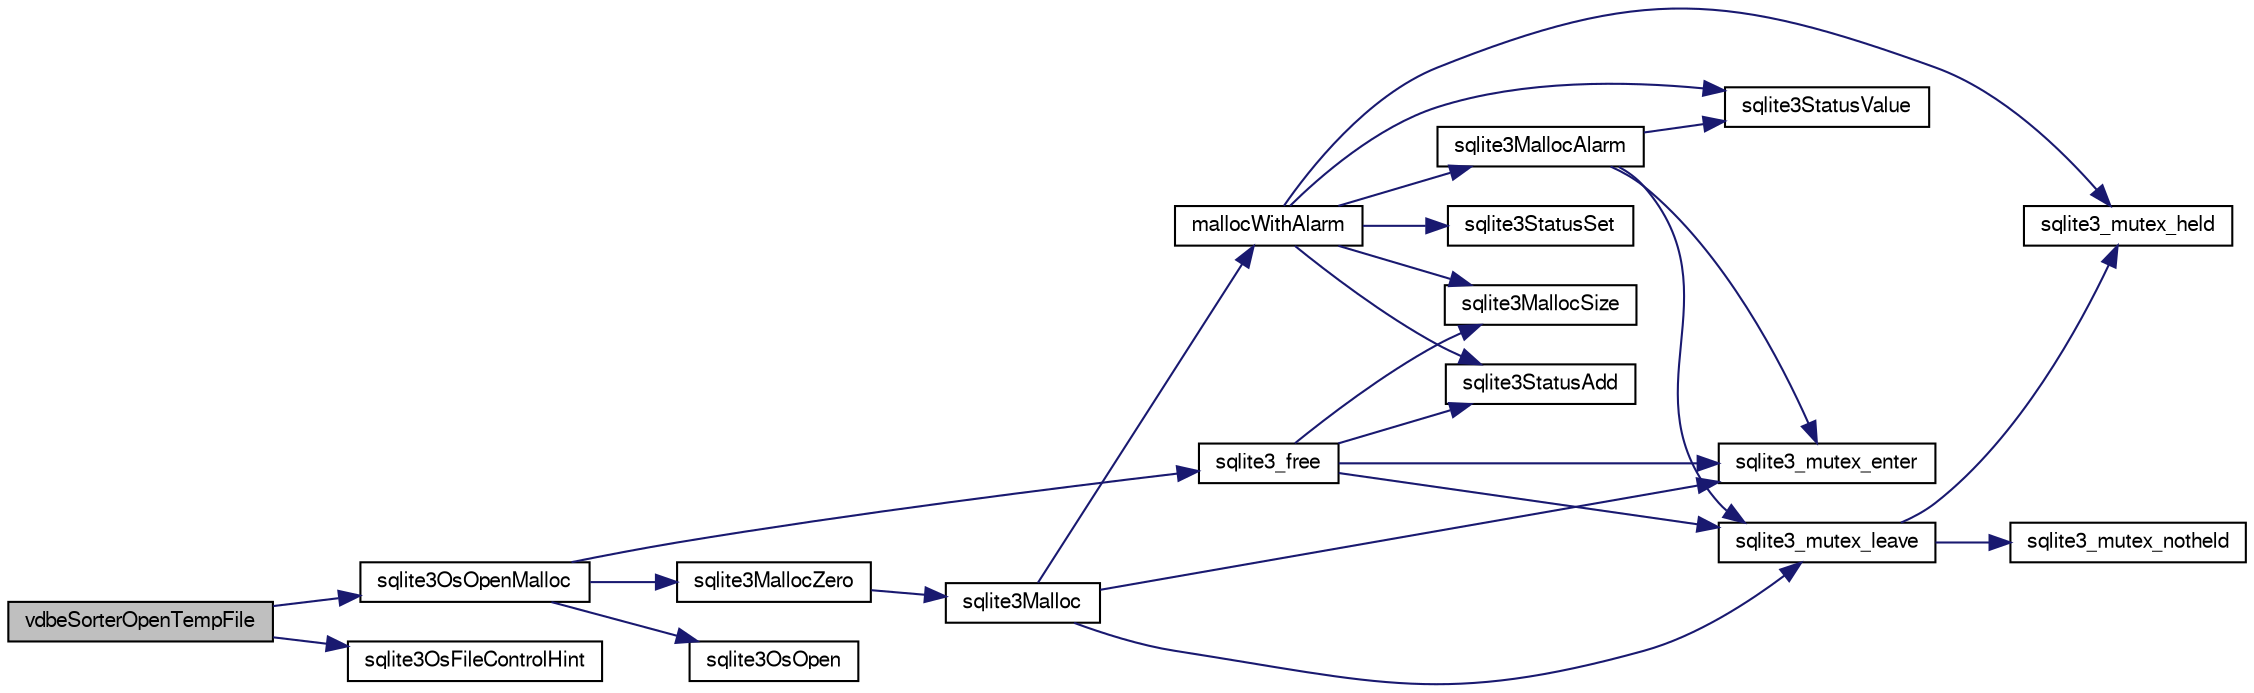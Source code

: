 digraph "vdbeSorterOpenTempFile"
{
  edge [fontname="FreeSans",fontsize="10",labelfontname="FreeSans",labelfontsize="10"];
  node [fontname="FreeSans",fontsize="10",shape=record];
  rankdir="LR";
  Node884598 [label="vdbeSorterOpenTempFile",height=0.2,width=0.4,color="black", fillcolor="grey75", style="filled", fontcolor="black"];
  Node884598 -> Node884599 [color="midnightblue",fontsize="10",style="solid",fontname="FreeSans"];
  Node884599 [label="sqlite3OsOpenMalloc",height=0.2,width=0.4,color="black", fillcolor="white", style="filled",URL="$sqlite3_8c.html#a4dc767ca46426d6ffc5fa54d96a80cd2"];
  Node884599 -> Node884600 [color="midnightblue",fontsize="10",style="solid",fontname="FreeSans"];
  Node884600 [label="sqlite3MallocZero",height=0.2,width=0.4,color="black", fillcolor="white", style="filled",URL="$sqlite3_8c.html#ab3e07a30b9b5471f9f5e8f9cb7229934"];
  Node884600 -> Node884601 [color="midnightblue",fontsize="10",style="solid",fontname="FreeSans"];
  Node884601 [label="sqlite3Malloc",height=0.2,width=0.4,color="black", fillcolor="white", style="filled",URL="$sqlite3_8c.html#a361a2eaa846b1885f123abe46f5d8b2b"];
  Node884601 -> Node884602 [color="midnightblue",fontsize="10",style="solid",fontname="FreeSans"];
  Node884602 [label="sqlite3_mutex_enter",height=0.2,width=0.4,color="black", fillcolor="white", style="filled",URL="$sqlite3_8c.html#a1c12cde690bd89f104de5cbad12a6bf5"];
  Node884601 -> Node884603 [color="midnightblue",fontsize="10",style="solid",fontname="FreeSans"];
  Node884603 [label="mallocWithAlarm",height=0.2,width=0.4,color="black", fillcolor="white", style="filled",URL="$sqlite3_8c.html#ab070d5cf8e48ec8a6a43cf025d48598b"];
  Node884603 -> Node884604 [color="midnightblue",fontsize="10",style="solid",fontname="FreeSans"];
  Node884604 [label="sqlite3_mutex_held",height=0.2,width=0.4,color="black", fillcolor="white", style="filled",URL="$sqlite3_8c.html#acf77da68932b6bc163c5e68547ecc3e7"];
  Node884603 -> Node884605 [color="midnightblue",fontsize="10",style="solid",fontname="FreeSans"];
  Node884605 [label="sqlite3StatusSet",height=0.2,width=0.4,color="black", fillcolor="white", style="filled",URL="$sqlite3_8c.html#afec7586c01fcb5ea17dc9d7725a589d9"];
  Node884603 -> Node884606 [color="midnightblue",fontsize="10",style="solid",fontname="FreeSans"];
  Node884606 [label="sqlite3StatusValue",height=0.2,width=0.4,color="black", fillcolor="white", style="filled",URL="$sqlite3_8c.html#a30b8ac296c6e200c1fa57708d52c6ef6"];
  Node884603 -> Node884607 [color="midnightblue",fontsize="10",style="solid",fontname="FreeSans"];
  Node884607 [label="sqlite3MallocAlarm",height=0.2,width=0.4,color="black", fillcolor="white", style="filled",URL="$sqlite3_8c.html#ada66988e8471d1198f3219c062377508"];
  Node884607 -> Node884606 [color="midnightblue",fontsize="10",style="solid",fontname="FreeSans"];
  Node884607 -> Node884608 [color="midnightblue",fontsize="10",style="solid",fontname="FreeSans"];
  Node884608 [label="sqlite3_mutex_leave",height=0.2,width=0.4,color="black", fillcolor="white", style="filled",URL="$sqlite3_8c.html#a5838d235601dbd3c1fa993555c6bcc93"];
  Node884608 -> Node884604 [color="midnightblue",fontsize="10",style="solid",fontname="FreeSans"];
  Node884608 -> Node884609 [color="midnightblue",fontsize="10",style="solid",fontname="FreeSans"];
  Node884609 [label="sqlite3_mutex_notheld",height=0.2,width=0.4,color="black", fillcolor="white", style="filled",URL="$sqlite3_8c.html#a83967c837c1c000d3b5adcfaa688f5dc"];
  Node884607 -> Node884602 [color="midnightblue",fontsize="10",style="solid",fontname="FreeSans"];
  Node884603 -> Node884610 [color="midnightblue",fontsize="10",style="solid",fontname="FreeSans"];
  Node884610 [label="sqlite3MallocSize",height=0.2,width=0.4,color="black", fillcolor="white", style="filled",URL="$sqlite3_8c.html#acf5d2a5f35270bafb050bd2def576955"];
  Node884603 -> Node884611 [color="midnightblue",fontsize="10",style="solid",fontname="FreeSans"];
  Node884611 [label="sqlite3StatusAdd",height=0.2,width=0.4,color="black", fillcolor="white", style="filled",URL="$sqlite3_8c.html#afa029f93586aeab4cc85360905dae9cd"];
  Node884601 -> Node884608 [color="midnightblue",fontsize="10",style="solid",fontname="FreeSans"];
  Node884599 -> Node884612 [color="midnightblue",fontsize="10",style="solid",fontname="FreeSans"];
  Node884612 [label="sqlite3OsOpen",height=0.2,width=0.4,color="black", fillcolor="white", style="filled",URL="$sqlite3_8c.html#a12a1f3451e28f9cecd19cf0bb4f8f416"];
  Node884599 -> Node884613 [color="midnightblue",fontsize="10",style="solid",fontname="FreeSans"];
  Node884613 [label="sqlite3_free",height=0.2,width=0.4,color="black", fillcolor="white", style="filled",URL="$sqlite3_8c.html#a6552349e36a8a691af5487999ab09519"];
  Node884613 -> Node884602 [color="midnightblue",fontsize="10",style="solid",fontname="FreeSans"];
  Node884613 -> Node884611 [color="midnightblue",fontsize="10",style="solid",fontname="FreeSans"];
  Node884613 -> Node884610 [color="midnightblue",fontsize="10",style="solid",fontname="FreeSans"];
  Node884613 -> Node884608 [color="midnightblue",fontsize="10",style="solid",fontname="FreeSans"];
  Node884598 -> Node884614 [color="midnightblue",fontsize="10",style="solid",fontname="FreeSans"];
  Node884614 [label="sqlite3OsFileControlHint",height=0.2,width=0.4,color="black", fillcolor="white", style="filled",URL="$sqlite3_8c.html#a63d0693fc056b088572daedace58e82f"];
}
